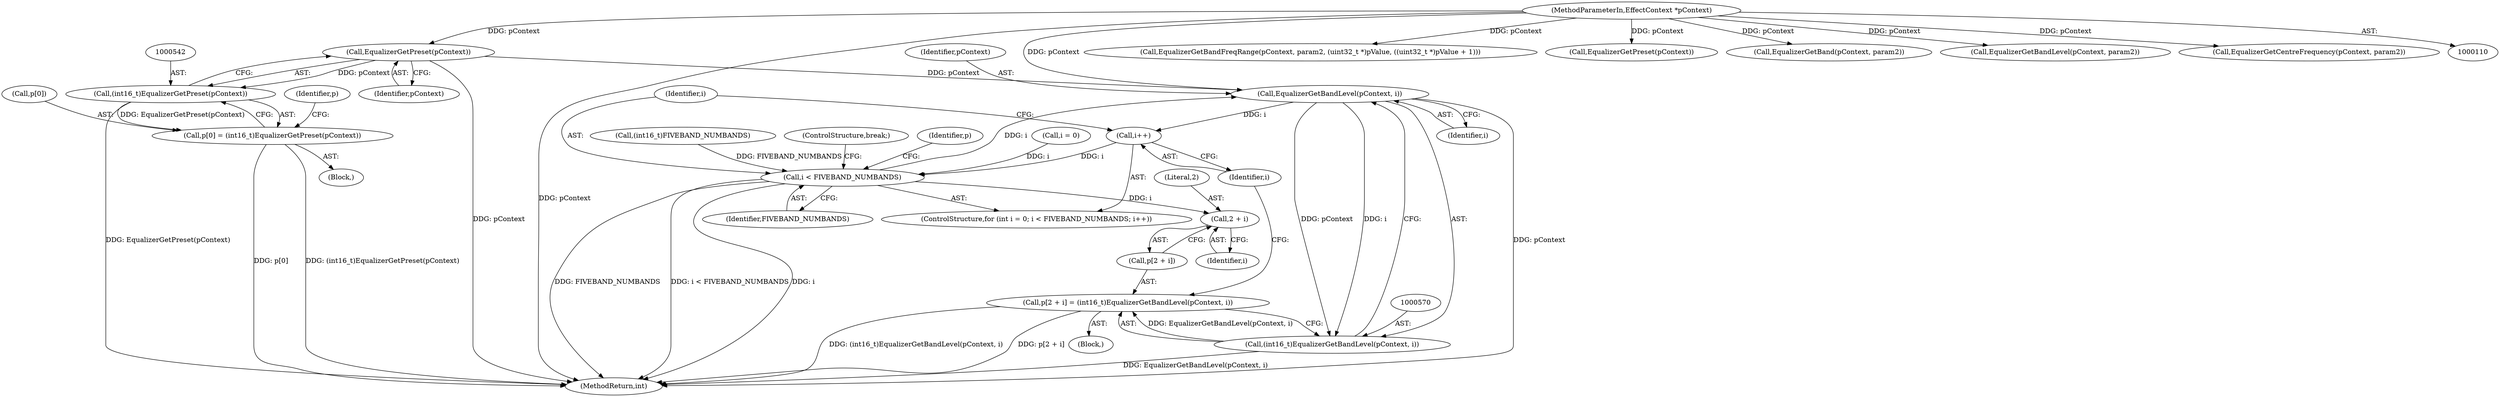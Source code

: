 digraph "0_Android_321ea5257e37c8edb26e66fe4ee78cca4cd915fe@pointer" {
"1000543" [label="(Call,EqualizerGetPreset(pContext))"];
"1000111" [label="(MethodParameterIn,EffectContext *pContext)"];
"1000541" [label="(Call,(int16_t)EqualizerGetPreset(pContext))"];
"1000537" [label="(Call,p[0] = (int16_t)EqualizerGetPreset(pContext))"];
"1000571" [label="(Call,EqualizerGetBandLevel(pContext, i))"];
"1000560" [label="(Call,i++)"];
"1000557" [label="(Call,i < FIVEBAND_NUMBANDS)"];
"1000566" [label="(Call,2 + i)"];
"1000569" [label="(Call,(int16_t)EqualizerGetBandLevel(pContext, i))"];
"1000563" [label="(Call,p[2 + i] = (int16_t)EqualizerGetBandLevel(pContext, i))"];
"1000528" [label="(Block,)"];
"1000415" [label="(Call,EqualizerGetBandFreqRange(pContext, param2, (uint32_t *)pValue, ((uint32_t *)pValue + 1)))"];
"1000569" [label="(Call,(int16_t)EqualizerGetBandLevel(pContext, i))"];
"1000566" [label="(Call,2 + i)"];
"1000111" [label="(MethodParameterIn,EffectContext *pContext)"];
"1000557" [label="(Call,i < FIVEBAND_NUMBANDS)"];
"1000547" [label="(Identifier,p)"];
"1000567" [label="(Literal,2)"];
"1000554" [label="(Call,i = 0)"];
"1000558" [label="(Identifier,i)"];
"1000561" [label="(Identifier,i)"];
"1000572" [label="(Identifier,pContext)"];
"1000451" [label="(Call,EqualizerGetPreset(pContext))"];
"1000552" [label="(ControlStructure,for (int i = 0; i < FIVEBAND_NUMBANDS; i++))"];
"1000568" [label="(Identifier,i)"];
"1000544" [label="(Identifier,pContext)"];
"1000563" [label="(Call,p[2 + i] = (int16_t)EqualizerGetBandLevel(pContext, i))"];
"1000439" [label="(Call,EqualizerGetBand(pContext, param2))"];
"1000573" [label="(Identifier,i)"];
"1000559" [label="(Identifier,FIVEBAND_NUMBANDS)"];
"1000538" [label="(Call,p[0])"];
"1000543" [label="(Call,EqualizerGetPreset(pContext))"];
"1000342" [label="(Call,EqualizerGetBandLevel(pContext, param2))"];
"1000560" [label="(Call,i++)"];
"1000541" [label="(Call,(int16_t)EqualizerGetPreset(pContext))"];
"1000549" [label="(Call,(int16_t)FIVEBAND_NUMBANDS)"];
"1000562" [label="(Block,)"];
"1000586" [label="(MethodReturn,int)"];
"1000574" [label="(ControlStructure,break;)"];
"1000564" [label="(Call,p[2 + i])"];
"1000571" [label="(Call,EqualizerGetBandLevel(pContext, i))"];
"1000381" [label="(Call,EqualizerGetCentreFrequency(pContext, param2))"];
"1000537" [label="(Call,p[0] = (int16_t)EqualizerGetPreset(pContext))"];
"1000565" [label="(Identifier,p)"];
"1000543" -> "1000541"  [label="AST: "];
"1000543" -> "1000544"  [label="CFG: "];
"1000544" -> "1000543"  [label="AST: "];
"1000541" -> "1000543"  [label="CFG: "];
"1000543" -> "1000586"  [label="DDG: pContext"];
"1000543" -> "1000541"  [label="DDG: pContext"];
"1000111" -> "1000543"  [label="DDG: pContext"];
"1000543" -> "1000571"  [label="DDG: pContext"];
"1000111" -> "1000110"  [label="AST: "];
"1000111" -> "1000586"  [label="DDG: pContext"];
"1000111" -> "1000342"  [label="DDG: pContext"];
"1000111" -> "1000381"  [label="DDG: pContext"];
"1000111" -> "1000415"  [label="DDG: pContext"];
"1000111" -> "1000439"  [label="DDG: pContext"];
"1000111" -> "1000451"  [label="DDG: pContext"];
"1000111" -> "1000571"  [label="DDG: pContext"];
"1000541" -> "1000537"  [label="AST: "];
"1000542" -> "1000541"  [label="AST: "];
"1000537" -> "1000541"  [label="CFG: "];
"1000541" -> "1000586"  [label="DDG: EqualizerGetPreset(pContext)"];
"1000541" -> "1000537"  [label="DDG: EqualizerGetPreset(pContext)"];
"1000537" -> "1000528"  [label="AST: "];
"1000538" -> "1000537"  [label="AST: "];
"1000547" -> "1000537"  [label="CFG: "];
"1000537" -> "1000586"  [label="DDG: p[0]"];
"1000537" -> "1000586"  [label="DDG: (int16_t)EqualizerGetPreset(pContext)"];
"1000571" -> "1000569"  [label="AST: "];
"1000571" -> "1000573"  [label="CFG: "];
"1000572" -> "1000571"  [label="AST: "];
"1000573" -> "1000571"  [label="AST: "];
"1000569" -> "1000571"  [label="CFG: "];
"1000571" -> "1000586"  [label="DDG: pContext"];
"1000571" -> "1000560"  [label="DDG: i"];
"1000571" -> "1000569"  [label="DDG: pContext"];
"1000571" -> "1000569"  [label="DDG: i"];
"1000557" -> "1000571"  [label="DDG: i"];
"1000560" -> "1000552"  [label="AST: "];
"1000560" -> "1000561"  [label="CFG: "];
"1000561" -> "1000560"  [label="AST: "];
"1000558" -> "1000560"  [label="CFG: "];
"1000560" -> "1000557"  [label="DDG: i"];
"1000557" -> "1000552"  [label="AST: "];
"1000557" -> "1000559"  [label="CFG: "];
"1000558" -> "1000557"  [label="AST: "];
"1000559" -> "1000557"  [label="AST: "];
"1000565" -> "1000557"  [label="CFG: "];
"1000574" -> "1000557"  [label="CFG: "];
"1000557" -> "1000586"  [label="DDG: i < FIVEBAND_NUMBANDS"];
"1000557" -> "1000586"  [label="DDG: i"];
"1000557" -> "1000586"  [label="DDG: FIVEBAND_NUMBANDS"];
"1000554" -> "1000557"  [label="DDG: i"];
"1000549" -> "1000557"  [label="DDG: FIVEBAND_NUMBANDS"];
"1000557" -> "1000566"  [label="DDG: i"];
"1000566" -> "1000564"  [label="AST: "];
"1000566" -> "1000568"  [label="CFG: "];
"1000567" -> "1000566"  [label="AST: "];
"1000568" -> "1000566"  [label="AST: "];
"1000564" -> "1000566"  [label="CFG: "];
"1000569" -> "1000563"  [label="AST: "];
"1000570" -> "1000569"  [label="AST: "];
"1000563" -> "1000569"  [label="CFG: "];
"1000569" -> "1000586"  [label="DDG: EqualizerGetBandLevel(pContext, i)"];
"1000569" -> "1000563"  [label="DDG: EqualizerGetBandLevel(pContext, i)"];
"1000563" -> "1000562"  [label="AST: "];
"1000564" -> "1000563"  [label="AST: "];
"1000561" -> "1000563"  [label="CFG: "];
"1000563" -> "1000586"  [label="DDG: (int16_t)EqualizerGetBandLevel(pContext, i)"];
"1000563" -> "1000586"  [label="DDG: p[2 + i]"];
}
